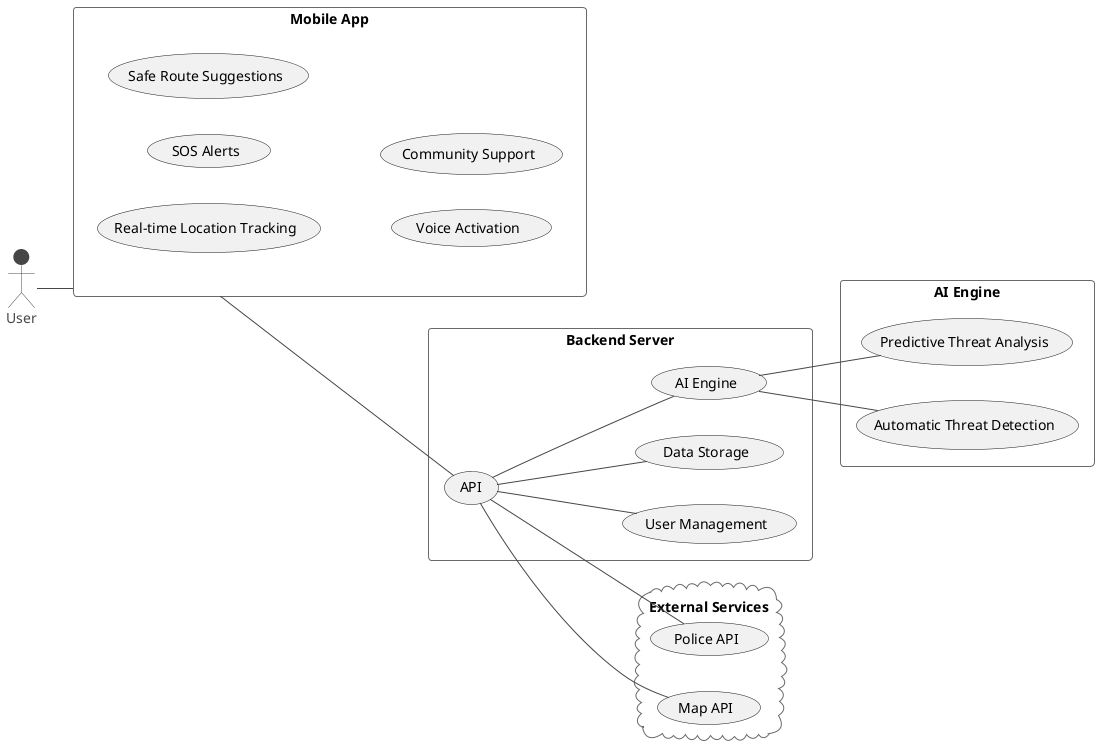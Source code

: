 '''
@startuml
!theme vibrant

left to right direction

actor "User" as user

rectangle "Mobile App" as app {
  usecase "Real-time Location Tracking" as tracking
  usecase "SOS Alerts" as sos
  usecase "Safe Route Suggestions" as routes
  usecase "Voice Activation" as voice
  usecase "Community Support" as community
}

rectangle "Backend Server" as server {
  usecase "User Management" as user_mgmt
  usecase "Data Storage" as db
  usecase "AI Engine" as ai_engine
  usecase "API" as api
}

rectangle "AI Engine" as ai {
    usecase "Predictive Threat Analysis" as prediction
    usecase "Automatic Threat Detection" as detection
}

cloud "External Services" as external {
    usecase "Police API" as police_api
    usecase "Map API" as map_api
}

user -- app
app -- api

api -- user_mgmt
api -- db
api -- ai_engine

ai_engine -- prediction
ai_engine -- detection

api -- police_api
api -- map_api

@enduml
'''

